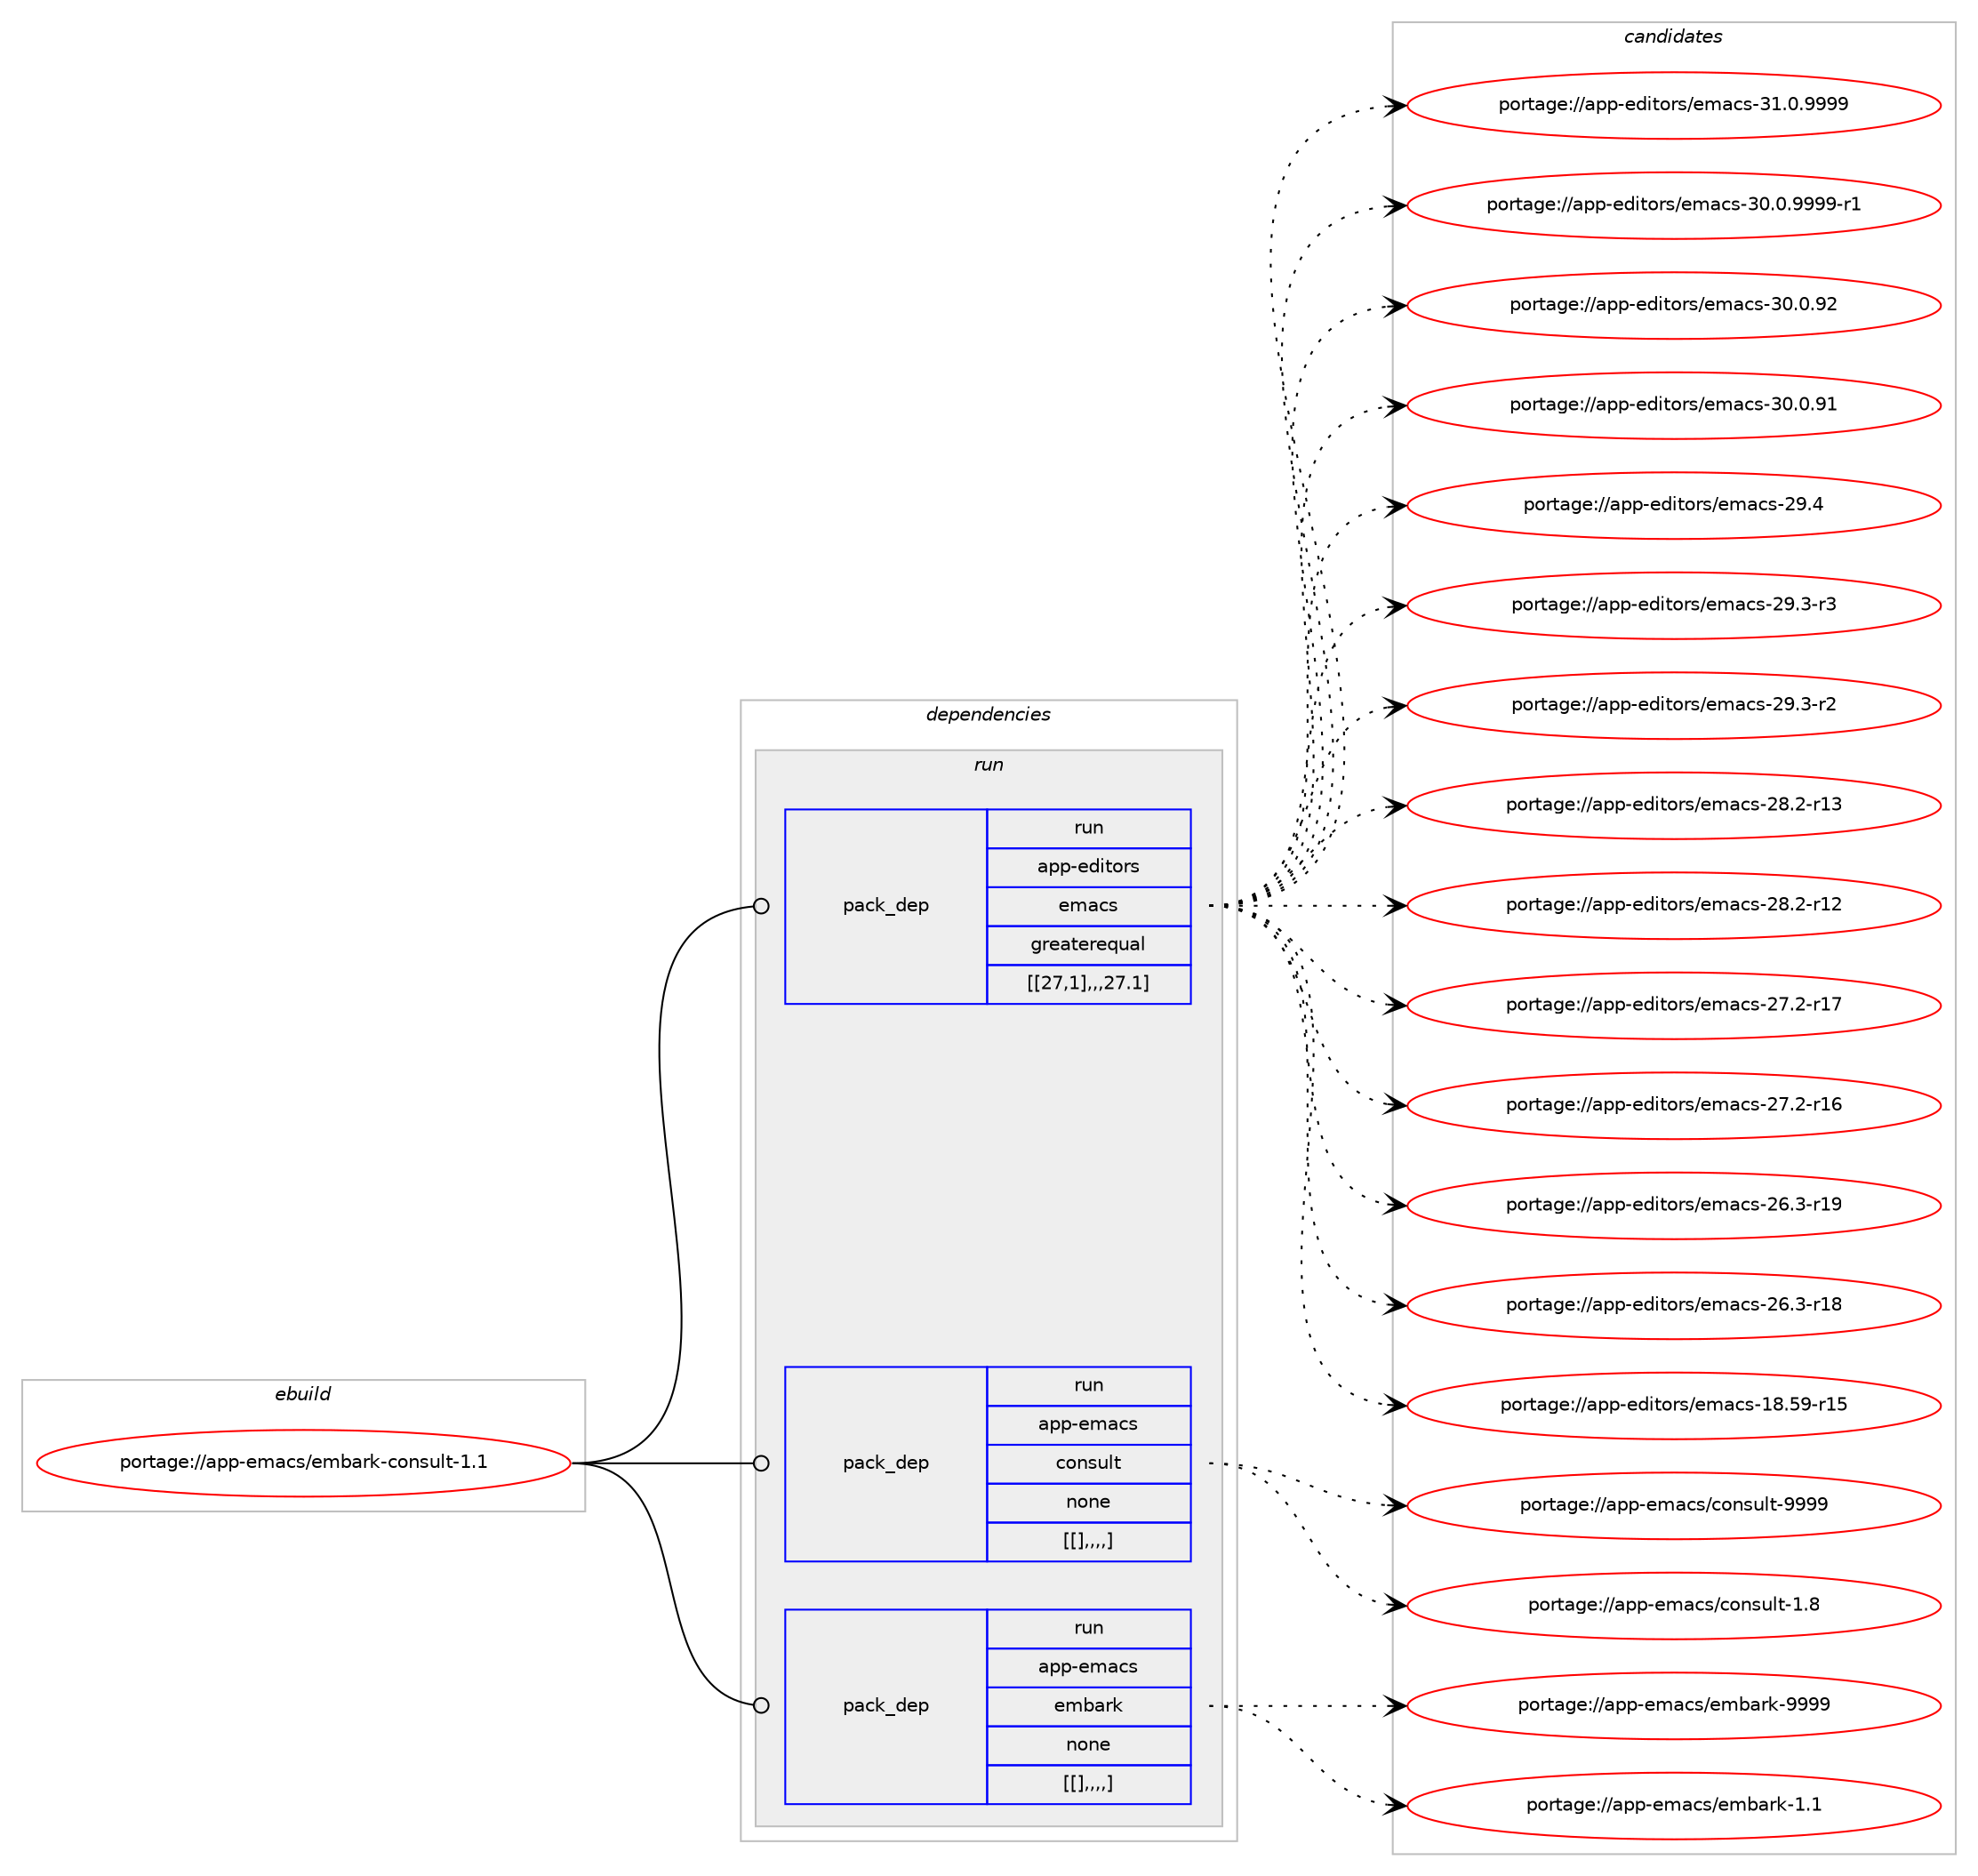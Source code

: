 digraph prolog {

# *************
# Graph options
# *************

newrank=true;
concentrate=true;
compound=true;
graph [rankdir=LR,fontname=Helvetica,fontsize=10,ranksep=1.5];#, ranksep=2.5, nodesep=0.2];
edge  [arrowhead=vee];
node  [fontname=Helvetica,fontsize=10];

# **********
# The ebuild
# **********

subgraph cluster_leftcol {
color=gray;
label=<<i>ebuild</i>>;
id [label="portage://app-emacs/embark-consult-1.1", color=red, width=4, href="../app-emacs/embark-consult-1.1.svg"];
}

# ****************
# The dependencies
# ****************

subgraph cluster_midcol {
color=gray;
label=<<i>dependencies</i>>;
subgraph cluster_compile {
fillcolor="#eeeeee";
style=filled;
label=<<i>compile</i>>;
}
subgraph cluster_compileandrun {
fillcolor="#eeeeee";
style=filled;
label=<<i>compile and run</i>>;
}
subgraph cluster_run {
fillcolor="#eeeeee";
style=filled;
label=<<i>run</i>>;
subgraph pack15853 {
dependency22077 [label=<<TABLE BORDER="0" CELLBORDER="1" CELLSPACING="0" CELLPADDING="4" WIDTH="220"><TR><TD ROWSPAN="6" CELLPADDING="30">pack_dep</TD></TR><TR><TD WIDTH="110">run</TD></TR><TR><TD>app-editors</TD></TR><TR><TD>emacs</TD></TR><TR><TD>greaterequal</TD></TR><TR><TD>[[27,1],,,27.1]</TD></TR></TABLE>>, shape=none, color=blue];
}
id:e -> dependency22077:w [weight=20,style="solid",arrowhead="odot"];
subgraph pack15865 {
dependency22098 [label=<<TABLE BORDER="0" CELLBORDER="1" CELLSPACING="0" CELLPADDING="4" WIDTH="220"><TR><TD ROWSPAN="6" CELLPADDING="30">pack_dep</TD></TR><TR><TD WIDTH="110">run</TD></TR><TR><TD>app-emacs</TD></TR><TR><TD>consult</TD></TR><TR><TD>none</TD></TR><TR><TD>[[],,,,]</TD></TR></TABLE>>, shape=none, color=blue];
}
id:e -> dependency22098:w [weight=20,style="solid",arrowhead="odot"];
subgraph pack15874 {
dependency22101 [label=<<TABLE BORDER="0" CELLBORDER="1" CELLSPACING="0" CELLPADDING="4" WIDTH="220"><TR><TD ROWSPAN="6" CELLPADDING="30">pack_dep</TD></TR><TR><TD WIDTH="110">run</TD></TR><TR><TD>app-emacs</TD></TR><TR><TD>embark</TD></TR><TR><TD>none</TD></TR><TR><TD>[[],,,,]</TD></TR></TABLE>>, shape=none, color=blue];
}
id:e -> dependency22101:w [weight=20,style="solid",arrowhead="odot"];
}
}

# **************
# The candidates
# **************

subgraph cluster_choices {
rank=same;
color=gray;
label=<<i>candidates</i>>;

subgraph choice14250 {
color=black;
nodesep=1;
choice971121124510110010511611111411547101109979911545514946484657575757 [label="portage://app-editors/emacs-31.0.9999", color=red, width=4,href="../app-editors/emacs-31.0.9999.svg"];
choice9711211245101100105116111114115471011099799115455148464846575757574511449 [label="portage://app-editors/emacs-30.0.9999-r1", color=red, width=4,href="../app-editors/emacs-30.0.9999-r1.svg"];
choice97112112451011001051161111141154710110997991154551484648465750 [label="portage://app-editors/emacs-30.0.92", color=red, width=4,href="../app-editors/emacs-30.0.92.svg"];
choice97112112451011001051161111141154710110997991154551484648465749 [label="portage://app-editors/emacs-30.0.91", color=red, width=4,href="../app-editors/emacs-30.0.91.svg"];
choice97112112451011001051161111141154710110997991154550574652 [label="portage://app-editors/emacs-29.4", color=red, width=4,href="../app-editors/emacs-29.4.svg"];
choice971121124510110010511611111411547101109979911545505746514511451 [label="portage://app-editors/emacs-29.3-r3", color=red, width=4,href="../app-editors/emacs-29.3-r3.svg"];
choice971121124510110010511611111411547101109979911545505746514511450 [label="portage://app-editors/emacs-29.3-r2", color=red, width=4,href="../app-editors/emacs-29.3-r2.svg"];
choice97112112451011001051161111141154710110997991154550564650451144951 [label="portage://app-editors/emacs-28.2-r13", color=red, width=4,href="../app-editors/emacs-28.2-r13.svg"];
choice97112112451011001051161111141154710110997991154550564650451144950 [label="portage://app-editors/emacs-28.2-r12", color=red, width=4,href="../app-editors/emacs-28.2-r12.svg"];
choice97112112451011001051161111141154710110997991154550554650451144955 [label="portage://app-editors/emacs-27.2-r17", color=red, width=4,href="../app-editors/emacs-27.2-r17.svg"];
choice97112112451011001051161111141154710110997991154550554650451144954 [label="portage://app-editors/emacs-27.2-r16", color=red, width=4,href="../app-editors/emacs-27.2-r16.svg"];
choice97112112451011001051161111141154710110997991154550544651451144957 [label="portage://app-editors/emacs-26.3-r19", color=red, width=4,href="../app-editors/emacs-26.3-r19.svg"];
choice97112112451011001051161111141154710110997991154550544651451144956 [label="portage://app-editors/emacs-26.3-r18", color=red, width=4,href="../app-editors/emacs-26.3-r18.svg"];
choice9711211245101100105116111114115471011099799115454956465357451144953 [label="portage://app-editors/emacs-18.59-r15", color=red, width=4,href="../app-editors/emacs-18.59-r15.svg"];
dependency22077:e -> choice971121124510110010511611111411547101109979911545514946484657575757:w [style=dotted,weight="100"];
dependency22077:e -> choice9711211245101100105116111114115471011099799115455148464846575757574511449:w [style=dotted,weight="100"];
dependency22077:e -> choice97112112451011001051161111141154710110997991154551484648465750:w [style=dotted,weight="100"];
dependency22077:e -> choice97112112451011001051161111141154710110997991154551484648465749:w [style=dotted,weight="100"];
dependency22077:e -> choice97112112451011001051161111141154710110997991154550574652:w [style=dotted,weight="100"];
dependency22077:e -> choice971121124510110010511611111411547101109979911545505746514511451:w [style=dotted,weight="100"];
dependency22077:e -> choice971121124510110010511611111411547101109979911545505746514511450:w [style=dotted,weight="100"];
dependency22077:e -> choice97112112451011001051161111141154710110997991154550564650451144951:w [style=dotted,weight="100"];
dependency22077:e -> choice97112112451011001051161111141154710110997991154550564650451144950:w [style=dotted,weight="100"];
dependency22077:e -> choice97112112451011001051161111141154710110997991154550554650451144955:w [style=dotted,weight="100"];
dependency22077:e -> choice97112112451011001051161111141154710110997991154550554650451144954:w [style=dotted,weight="100"];
dependency22077:e -> choice97112112451011001051161111141154710110997991154550544651451144957:w [style=dotted,weight="100"];
dependency22077:e -> choice97112112451011001051161111141154710110997991154550544651451144956:w [style=dotted,weight="100"];
dependency22077:e -> choice9711211245101100105116111114115471011099799115454956465357451144953:w [style=dotted,weight="100"];
}
subgraph choice14264 {
color=black;
nodesep=1;
choice9711211245101109979911547991111101151171081164557575757 [label="portage://app-emacs/consult-9999", color=red, width=4,href="../app-emacs/consult-9999.svg"];
choice97112112451011099799115479911111011511710811645494656 [label="portage://app-emacs/consult-1.8", color=red, width=4,href="../app-emacs/consult-1.8.svg"];
dependency22098:e -> choice9711211245101109979911547991111101151171081164557575757:w [style=dotted,weight="100"];
dependency22098:e -> choice97112112451011099799115479911111011511710811645494656:w [style=dotted,weight="100"];
}
subgraph choice14281 {
color=black;
nodesep=1;
choice971121124510110997991154710110998971141074557575757 [label="portage://app-emacs/embark-9999", color=red, width=4,href="../app-emacs/embark-9999.svg"];
choice9711211245101109979911547101109989711410745494649 [label="portage://app-emacs/embark-1.1", color=red, width=4,href="../app-emacs/embark-1.1.svg"];
dependency22101:e -> choice971121124510110997991154710110998971141074557575757:w [style=dotted,weight="100"];
dependency22101:e -> choice9711211245101109979911547101109989711410745494649:w [style=dotted,weight="100"];
}
}

}
